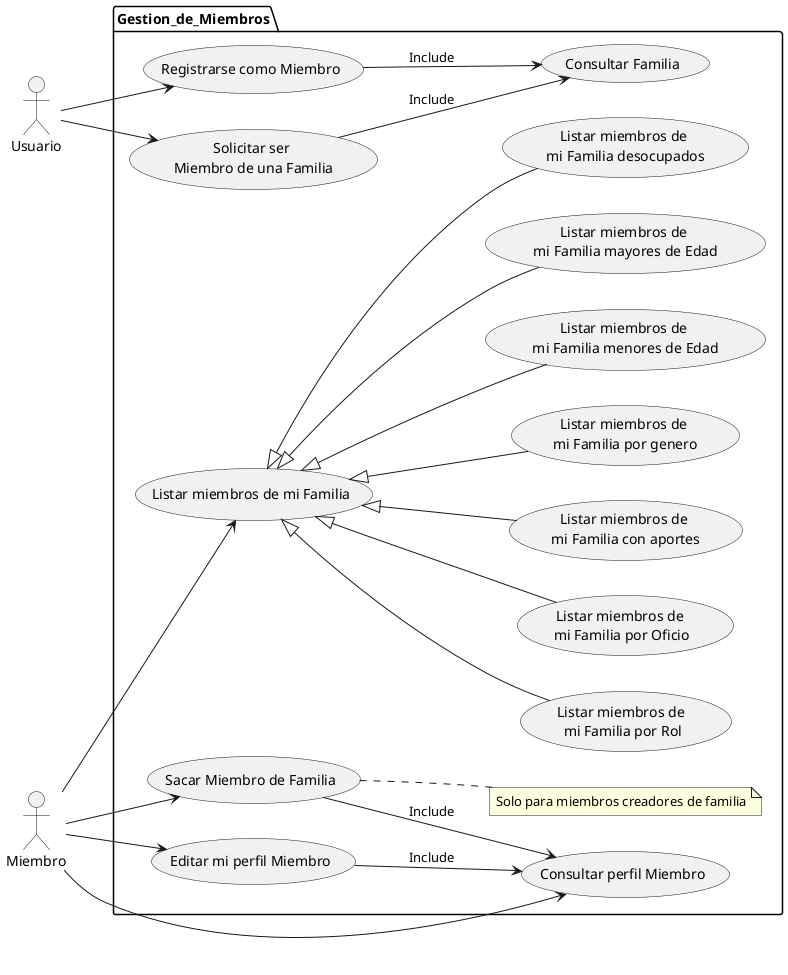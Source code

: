 @startuml

left to right direction
actor Usuario as User
actor Miembro as Miembro

package Gestion_de_Miembros {
    (Registrarse como Miembro) as CU1
    (Solicitar ser \nMiembro de una Familia) as CU2 
    (Sacar Miembro de Familia) as CU3
    note right: Solo para miembros creadores de familia
    (Consultar perfil Miembro) as CU4
    (Editar mi perfil Miembro) as CU5
    (Listar miembros de mi Familia) as CU6
    (Listar miembros de \nmi Familia por Rol) as CU7
    (Listar miembros de \nmi Familia por Oficio) as CU8
    (Listar miembros de \nmi Familia con aportes) as CU9
    (Listar miembros de \nmi Familia por genero) as CU10
    (Listar miembros de \nmi Familia menores de Edad) as CU11
    (Listar miembros de \nmi Familia mayores de Edad) as CU12
    (Listar miembros de \nmi Familia desocupados) as CU13
    User -->  CU1 
    CU1 --> (Consultar Familia) : Include
    User -->  CU2 
    CU2 --> (Consultar Familia) : Include
    Miembro  --> CU3
    CU3 --> CU4 : Include
    Miembro --> CU4 
    Miembro --> CU5 
    CU5 --> CU4  : Include    
    Miembro --> CU6
    CU6 <|--  CU7
    CU6 <|--  CU8
    CU6 <|--  CU9
    CU6 <|--  CU10
    CU6 <|--  CU11
    CU6 <|--  CU12
    CU6 <|--  CU13

}
@enduml
